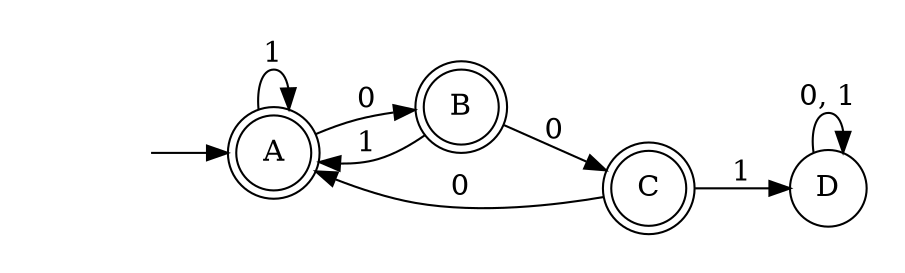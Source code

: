 digraph dfa_sample {
  graph [
    charset = "UTF-8",
    rankdir = "LR",
    margin = 0.2
  ];

  // node define
  "" [shape = none]
  A [shape = doublecircle];
  B [shape = doublecircle];
  C [shape = doublecircle];
  D [shape = circle];

  // edge define
  "" -> A;
  A -> A [label = "1"];
  A -> B [label = "0"];
  B -> A [label = "1"];
  B -> C [label = "0"];
  C -> A [label = "0"];
  C -> D [label = "1"];
  D -> D [label = "0, 1"];
}
